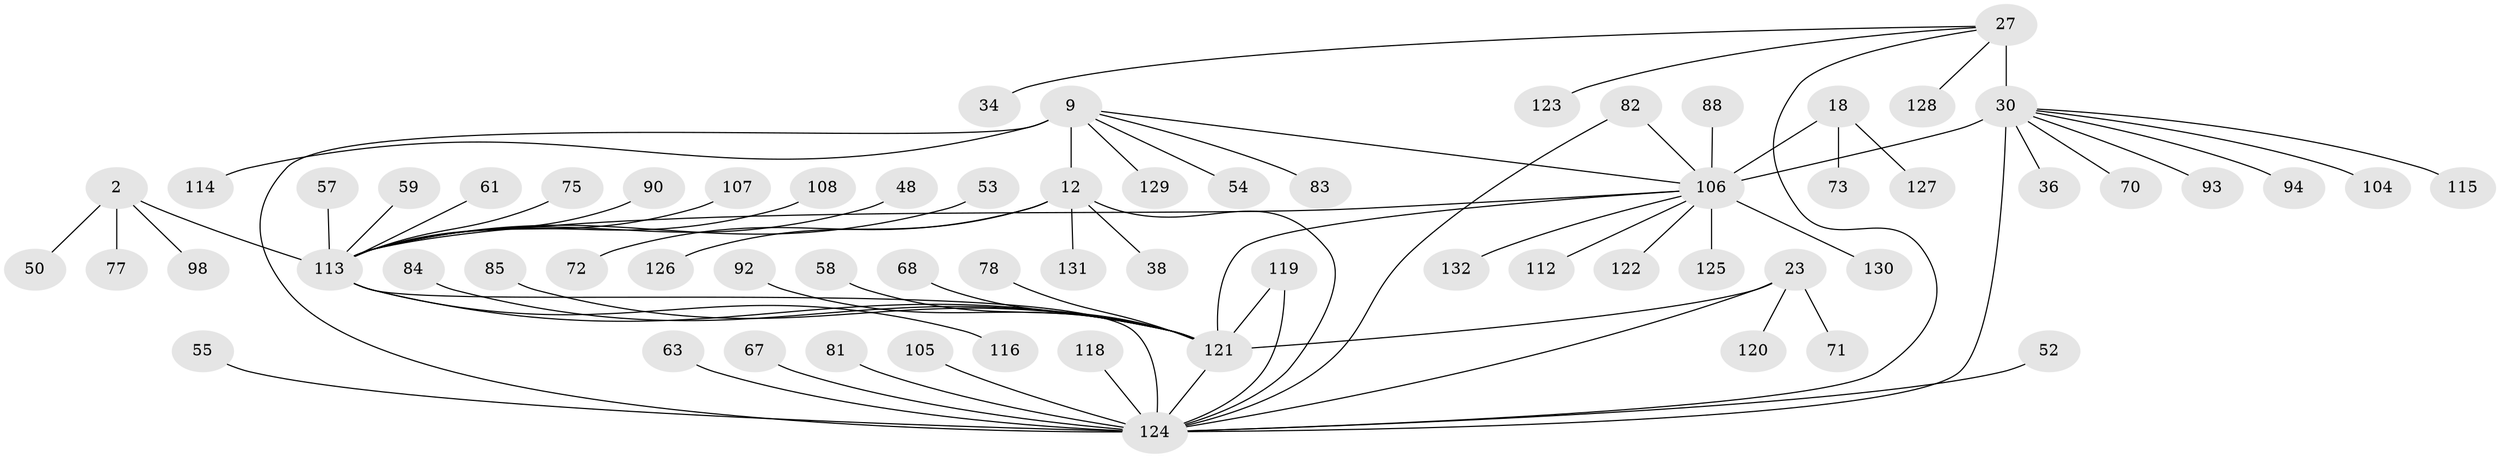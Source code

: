 // original degree distribution, {6: 0.045454545454545456, 7: 0.045454545454545456, 10: 0.022727272727272728, 8: 0.06060606060606061, 14: 0.007575757575757576, 9: 0.007575757575757576, 11: 0.015151515151515152, 13: 0.007575757575757576, 12: 0.007575757575757576, 15: 0.007575757575757576, 2: 0.15151515151515152, 1: 0.5757575757575758, 4: 0.022727272727272728, 3: 0.022727272727272728}
// Generated by graph-tools (version 1.1) at 2025/55/03/09/25 04:55:39]
// undirected, 66 vertices, 74 edges
graph export_dot {
graph [start="1"]
  node [color=gray90,style=filled];
  2 [super="+1"];
  9 [super="+7"];
  12 [super="+11"];
  18 [super="+14"];
  23 [super="+22"];
  27 [super="+26"];
  30 [super="+28"];
  34;
  36;
  38;
  48;
  50;
  52;
  53;
  54;
  55;
  57;
  58;
  59;
  61;
  63;
  67;
  68;
  70;
  71;
  72;
  73;
  75;
  77;
  78;
  81;
  82;
  83;
  84;
  85;
  88;
  90;
  92;
  93;
  94;
  98;
  104;
  105 [super="+100"];
  106 [super="+39+74+97+16+42+45+56+62+69+76"];
  107;
  108;
  112;
  113 [super="+64+79+111"];
  114;
  115;
  116 [super="+33"];
  118;
  119 [super="+66+65"];
  120 [super="+102"];
  121 [super="+110+99"];
  122 [super="+109"];
  123 [super="+91"];
  124 [super="+29+60+86+87+95+117+10"];
  125;
  126 [super="+103"];
  127;
  128;
  129 [super="+40+101"];
  130;
  131;
  132;
  2 -- 77;
  2 -- 98;
  2 -- 50;
  2 -- 113 [weight=8];
  9 -- 12 [weight=4];
  9 -- 54;
  9 -- 83;
  9 -- 114;
  9 -- 129;
  9 -- 124 [weight=5];
  9 -- 106;
  12 -- 131;
  12 -- 38;
  12 -- 72;
  12 -- 126;
  12 -- 124 [weight=4];
  18 -- 73;
  18 -- 127;
  18 -- 106 [weight=8];
  23 -- 71;
  23 -- 120;
  23 -- 124;
  23 -- 121 [weight=8];
  27 -- 30 [weight=6];
  27 -- 128;
  27 -- 34;
  27 -- 123;
  27 -- 124 [weight=2];
  30 -- 70;
  30 -- 115;
  30 -- 36;
  30 -- 104;
  30 -- 93;
  30 -- 94;
  30 -- 106 [weight=2];
  30 -- 124 [weight=3];
  48 -- 113;
  52 -- 124;
  53 -- 113;
  55 -- 124;
  57 -- 113;
  58 -- 121;
  59 -- 113;
  61 -- 113;
  63 -- 124;
  67 -- 124;
  68 -- 121;
  75 -- 113;
  78 -- 121;
  81 -- 124;
  82 -- 124;
  82 -- 106;
  84 -- 121;
  85 -- 121;
  88 -- 106;
  90 -- 113;
  92 -- 121;
  105 -- 124;
  106 -- 130;
  106 -- 122;
  106 -- 132;
  106 -- 112;
  106 -- 125;
  106 -- 113;
  106 -- 121;
  107 -- 113;
  108 -- 113;
  113 -- 124 [weight=6];
  113 -- 116;
  113 -- 121 [weight=2];
  118 -- 124;
  119 -- 124;
  119 -- 121 [weight=2];
  121 -- 124;
}
